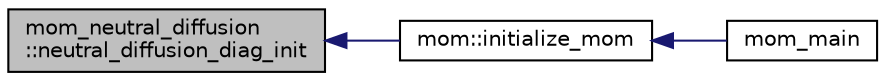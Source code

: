 digraph "mom_neutral_diffusion::neutral_diffusion_diag_init"
{
 // INTERACTIVE_SVG=YES
  edge [fontname="Helvetica",fontsize="10",labelfontname="Helvetica",labelfontsize="10"];
  node [fontname="Helvetica",fontsize="10",shape=record];
  rankdir="LR";
  Node126 [label="mom_neutral_diffusion\l::neutral_diffusion_diag_init",height=0.2,width=0.4,color="black", fillcolor="grey75", style="filled", fontcolor="black"];
  Node126 -> Node127 [dir="back",color="midnightblue",fontsize="10",style="solid",fontname="Helvetica"];
  Node127 [label="mom::initialize_mom",height=0.2,width=0.4,color="black", fillcolor="white", style="filled",URL="$namespacemom.html#a0be2869fef30e1e0604facfe1b41555d",tooltip="This subroutine initializes MOM. "];
  Node127 -> Node128 [dir="back",color="midnightblue",fontsize="10",style="solid",fontname="Helvetica"];
  Node128 [label="mom_main",height=0.2,width=0.4,color="black", fillcolor="white", style="filled",URL="$MOM__driver_8F90.html#a08fffeb2d8e8acbf9ed4609be6d258c6"];
}

